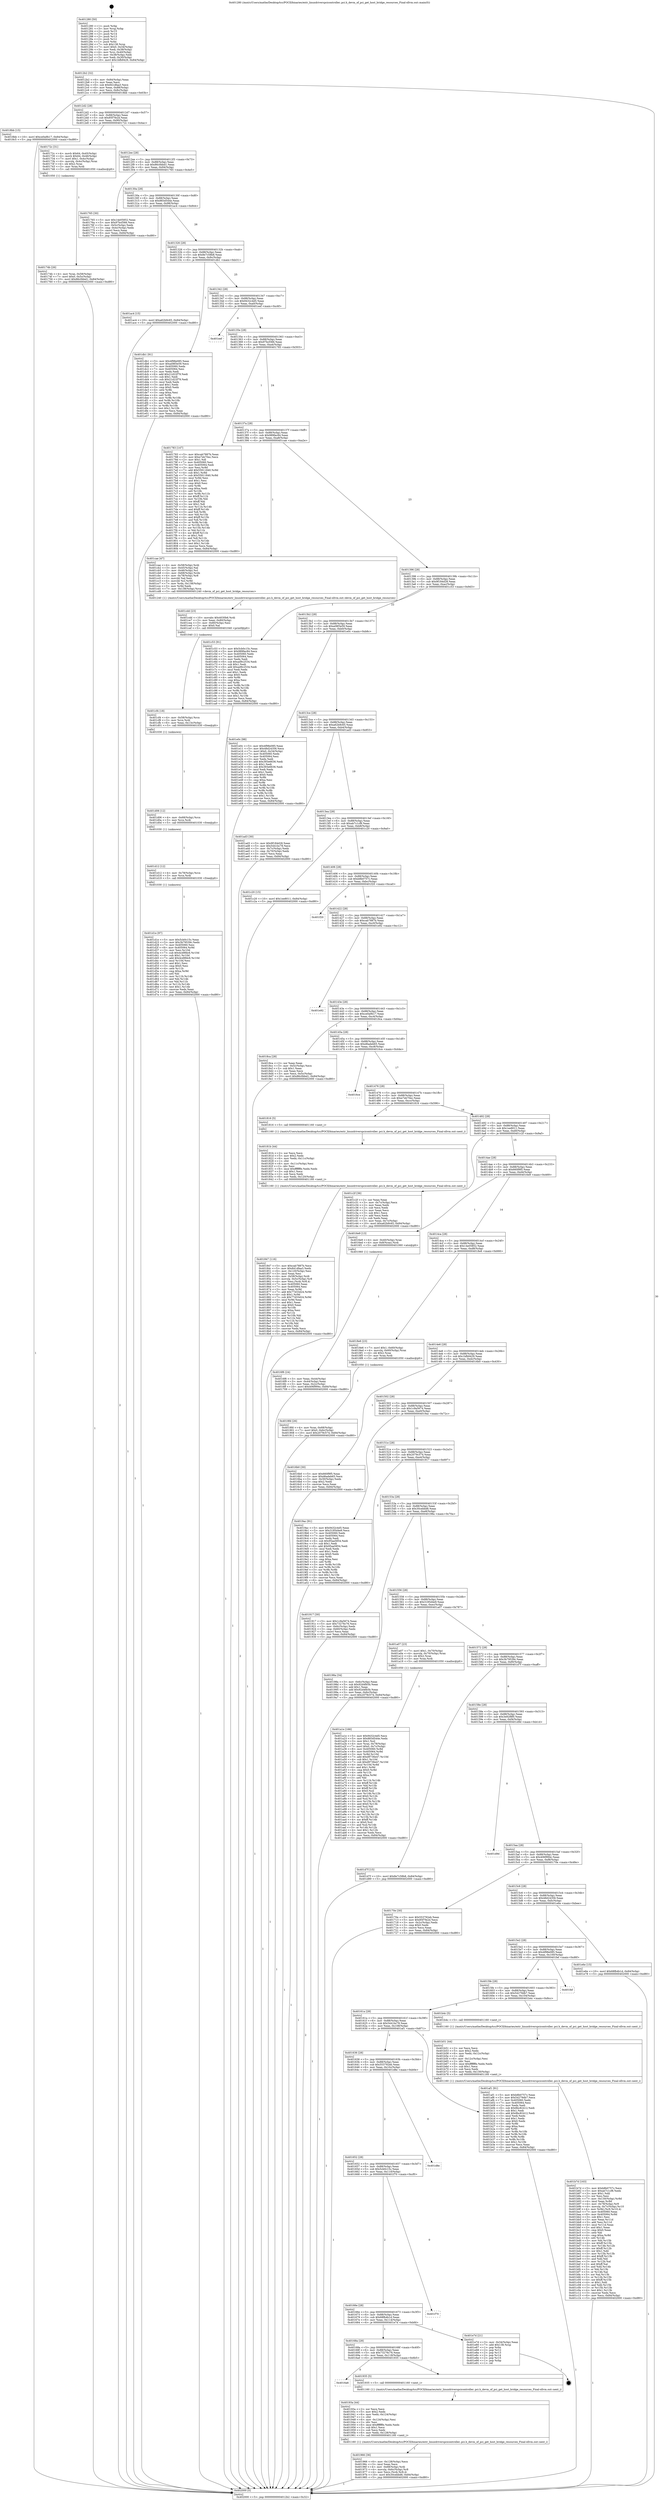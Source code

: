 digraph "0x401280" {
  label = "0x401280 (/mnt/c/Users/mathe/Desktop/tcc/POCII/binaries/extr_linuxdriverspcicontroller..pci.h_devm_of_pci_get_host_bridge_resources_Final-ollvm.out::main(0))"
  labelloc = "t"
  node[shape=record]

  Entry [label="",width=0.3,height=0.3,shape=circle,fillcolor=black,style=filled]
  "0x4012b2" [label="{
     0x4012b2 [32]\l
     | [instrs]\l
     &nbsp;&nbsp;0x4012b2 \<+6\>: mov -0x84(%rbp),%eax\l
     &nbsp;&nbsp;0x4012b8 \<+2\>: mov %eax,%ecx\l
     &nbsp;&nbsp;0x4012ba \<+6\>: sub $0x841dfaa3,%ecx\l
     &nbsp;&nbsp;0x4012c0 \<+6\>: mov %eax,-0x88(%rbp)\l
     &nbsp;&nbsp;0x4012c6 \<+6\>: mov %ecx,-0x8c(%rbp)\l
     &nbsp;&nbsp;0x4012cc \<+6\>: je 00000000004018bb \<main+0x63b\>\l
  }"]
  "0x4018bb" [label="{
     0x4018bb [15]\l
     | [instrs]\l
     &nbsp;&nbsp;0x4018bb \<+10\>: movl $0xce0a9b17,-0x84(%rbp)\l
     &nbsp;&nbsp;0x4018c5 \<+5\>: jmp 0000000000402000 \<main+0xd80\>\l
  }"]
  "0x4012d2" [label="{
     0x4012d2 [28]\l
     | [instrs]\l
     &nbsp;&nbsp;0x4012d2 \<+5\>: jmp 00000000004012d7 \<main+0x57\>\l
     &nbsp;&nbsp;0x4012d7 \<+6\>: mov -0x88(%rbp),%eax\l
     &nbsp;&nbsp;0x4012dd \<+5\>: sub $0x85f7fe2d,%eax\l
     &nbsp;&nbsp;0x4012e2 \<+6\>: mov %eax,-0x90(%rbp)\l
     &nbsp;&nbsp;0x4012e8 \<+6\>: je 000000000040172c \<main+0x4ac\>\l
  }"]
  Exit [label="",width=0.3,height=0.3,shape=circle,fillcolor=black,style=filled,peripheries=2]
  "0x40172c" [label="{
     0x40172c [31]\l
     | [instrs]\l
     &nbsp;&nbsp;0x40172c \<+4\>: movb $0x64,-0x45(%rbp)\l
     &nbsp;&nbsp;0x401730 \<+4\>: movb $0x64,-0x46(%rbp)\l
     &nbsp;&nbsp;0x401734 \<+7\>: movl $0x1,-0x4c(%rbp)\l
     &nbsp;&nbsp;0x40173b \<+4\>: movslq -0x4c(%rbp),%rax\l
     &nbsp;&nbsp;0x40173f \<+4\>: shl $0x2,%rax\l
     &nbsp;&nbsp;0x401743 \<+3\>: mov %rax,%rdi\l
     &nbsp;&nbsp;0x401746 \<+5\>: call 0000000000401050 \<malloc@plt\>\l
     | [calls]\l
     &nbsp;&nbsp;0x401050 \{1\} (unknown)\l
  }"]
  "0x4012ee" [label="{
     0x4012ee [28]\l
     | [instrs]\l
     &nbsp;&nbsp;0x4012ee \<+5\>: jmp 00000000004012f3 \<main+0x73\>\l
     &nbsp;&nbsp;0x4012f3 \<+6\>: mov -0x88(%rbp),%eax\l
     &nbsp;&nbsp;0x4012f9 \<+5\>: sub $0x86c0bbd1,%eax\l
     &nbsp;&nbsp;0x4012fe \<+6\>: mov %eax,-0x94(%rbp)\l
     &nbsp;&nbsp;0x401304 \<+6\>: je 0000000000401765 \<main+0x4e5\>\l
  }"]
  "0x401d1e" [label="{
     0x401d1e [97]\l
     | [instrs]\l
     &nbsp;&nbsp;0x401d1e \<+5\>: mov $0x5cb0c15c,%eax\l
     &nbsp;&nbsp;0x401d23 \<+5\>: mov $0x3b79539c,%edx\l
     &nbsp;&nbsp;0x401d28 \<+7\>: mov 0x405060,%esi\l
     &nbsp;&nbsp;0x401d2f \<+8\>: mov 0x405064,%r9d\l
     &nbsp;&nbsp;0x401d37 \<+3\>: mov %esi,%r10d\l
     &nbsp;&nbsp;0x401d3a \<+7\>: sub $0x4cd9fdc6,%r10d\l
     &nbsp;&nbsp;0x401d41 \<+4\>: sub $0x1,%r10d\l
     &nbsp;&nbsp;0x401d45 \<+7\>: add $0x4cd9fdc6,%r10d\l
     &nbsp;&nbsp;0x401d4c \<+4\>: imul %r10d,%esi\l
     &nbsp;&nbsp;0x401d50 \<+3\>: and $0x1,%esi\l
     &nbsp;&nbsp;0x401d53 \<+3\>: cmp $0x0,%esi\l
     &nbsp;&nbsp;0x401d56 \<+4\>: sete %r11b\l
     &nbsp;&nbsp;0x401d5a \<+4\>: cmp $0xa,%r9d\l
     &nbsp;&nbsp;0x401d5e \<+3\>: setl %bl\l
     &nbsp;&nbsp;0x401d61 \<+3\>: mov %r11b,%r14b\l
     &nbsp;&nbsp;0x401d64 \<+3\>: and %bl,%r14b\l
     &nbsp;&nbsp;0x401d67 \<+3\>: xor %bl,%r11b\l
     &nbsp;&nbsp;0x401d6a \<+3\>: or %r11b,%r14b\l
     &nbsp;&nbsp;0x401d6d \<+4\>: test $0x1,%r14b\l
     &nbsp;&nbsp;0x401d71 \<+3\>: cmovne %edx,%eax\l
     &nbsp;&nbsp;0x401d74 \<+6\>: mov %eax,-0x84(%rbp)\l
     &nbsp;&nbsp;0x401d7a \<+5\>: jmp 0000000000402000 \<main+0xd80\>\l
  }"]
  "0x401765" [label="{
     0x401765 [30]\l
     | [instrs]\l
     &nbsp;&nbsp;0x401765 \<+5\>: mov $0x14e05852,%eax\l
     &nbsp;&nbsp;0x40176a \<+5\>: mov $0x97bcf366,%ecx\l
     &nbsp;&nbsp;0x40176f \<+3\>: mov -0x5c(%rbp),%edx\l
     &nbsp;&nbsp;0x401772 \<+3\>: cmp -0x4c(%rbp),%edx\l
     &nbsp;&nbsp;0x401775 \<+3\>: cmovl %ecx,%eax\l
     &nbsp;&nbsp;0x401778 \<+6\>: mov %eax,-0x84(%rbp)\l
     &nbsp;&nbsp;0x40177e \<+5\>: jmp 0000000000402000 \<main+0xd80\>\l
  }"]
  "0x40130a" [label="{
     0x40130a [28]\l
     | [instrs]\l
     &nbsp;&nbsp;0x40130a \<+5\>: jmp 000000000040130f \<main+0x8f\>\l
     &nbsp;&nbsp;0x40130f \<+6\>: mov -0x88(%rbp),%eax\l
     &nbsp;&nbsp;0x401315 \<+5\>: sub $0x883d544e,%eax\l
     &nbsp;&nbsp;0x40131a \<+6\>: mov %eax,-0x98(%rbp)\l
     &nbsp;&nbsp;0x401320 \<+6\>: je 0000000000401ac4 \<main+0x844\>\l
  }"]
  "0x401d12" [label="{
     0x401d12 [12]\l
     | [instrs]\l
     &nbsp;&nbsp;0x401d12 \<+4\>: mov -0x78(%rbp),%rcx\l
     &nbsp;&nbsp;0x401d16 \<+3\>: mov %rcx,%rdi\l
     &nbsp;&nbsp;0x401d19 \<+5\>: call 0000000000401030 \<free@plt\>\l
     | [calls]\l
     &nbsp;&nbsp;0x401030 \{1\} (unknown)\l
  }"]
  "0x401ac4" [label="{
     0x401ac4 [15]\l
     | [instrs]\l
     &nbsp;&nbsp;0x401ac4 \<+10\>: movl $0xa62b9c65,-0x84(%rbp)\l
     &nbsp;&nbsp;0x401ace \<+5\>: jmp 0000000000402000 \<main+0xd80\>\l
  }"]
  "0x401326" [label="{
     0x401326 [28]\l
     | [instrs]\l
     &nbsp;&nbsp;0x401326 \<+5\>: jmp 000000000040132b \<main+0xab\>\l
     &nbsp;&nbsp;0x40132b \<+6\>: mov -0x88(%rbp),%eax\l
     &nbsp;&nbsp;0x401331 \<+5\>: sub $0x8e7c58b8,%eax\l
     &nbsp;&nbsp;0x401336 \<+6\>: mov %eax,-0x9c(%rbp)\l
     &nbsp;&nbsp;0x40133c \<+6\>: je 0000000000401db1 \<main+0xb31\>\l
  }"]
  "0x401d06" [label="{
     0x401d06 [12]\l
     | [instrs]\l
     &nbsp;&nbsp;0x401d06 \<+4\>: mov -0x68(%rbp),%rcx\l
     &nbsp;&nbsp;0x401d0a \<+3\>: mov %rcx,%rdi\l
     &nbsp;&nbsp;0x401d0d \<+5\>: call 0000000000401030 \<free@plt\>\l
     | [calls]\l
     &nbsp;&nbsp;0x401030 \{1\} (unknown)\l
  }"]
  "0x401db1" [label="{
     0x401db1 [91]\l
     | [instrs]\l
     &nbsp;&nbsp;0x401db1 \<+5\>: mov $0x4f98e085,%eax\l
     &nbsp;&nbsp;0x401db6 \<+5\>: mov $0xa08f3e59,%ecx\l
     &nbsp;&nbsp;0x401dbb \<+7\>: mov 0x405060,%edx\l
     &nbsp;&nbsp;0x401dc2 \<+7\>: mov 0x405064,%esi\l
     &nbsp;&nbsp;0x401dc9 \<+2\>: mov %edx,%edi\l
     &nbsp;&nbsp;0x401dcb \<+6\>: add $0x21d22f79,%edi\l
     &nbsp;&nbsp;0x401dd1 \<+3\>: sub $0x1,%edi\l
     &nbsp;&nbsp;0x401dd4 \<+6\>: sub $0x21d22f79,%edi\l
     &nbsp;&nbsp;0x401dda \<+3\>: imul %edi,%edx\l
     &nbsp;&nbsp;0x401ddd \<+3\>: and $0x1,%edx\l
     &nbsp;&nbsp;0x401de0 \<+3\>: cmp $0x0,%edx\l
     &nbsp;&nbsp;0x401de3 \<+4\>: sete %r8b\l
     &nbsp;&nbsp;0x401de7 \<+3\>: cmp $0xa,%esi\l
     &nbsp;&nbsp;0x401dea \<+4\>: setl %r9b\l
     &nbsp;&nbsp;0x401dee \<+3\>: mov %r8b,%r10b\l
     &nbsp;&nbsp;0x401df1 \<+3\>: and %r9b,%r10b\l
     &nbsp;&nbsp;0x401df4 \<+3\>: xor %r9b,%r8b\l
     &nbsp;&nbsp;0x401df7 \<+3\>: or %r8b,%r10b\l
     &nbsp;&nbsp;0x401dfa \<+4\>: test $0x1,%r10b\l
     &nbsp;&nbsp;0x401dfe \<+3\>: cmovne %ecx,%eax\l
     &nbsp;&nbsp;0x401e01 \<+6\>: mov %eax,-0x84(%rbp)\l
     &nbsp;&nbsp;0x401e07 \<+5\>: jmp 0000000000402000 \<main+0xd80\>\l
  }"]
  "0x401342" [label="{
     0x401342 [28]\l
     | [instrs]\l
     &nbsp;&nbsp;0x401342 \<+5\>: jmp 0000000000401347 \<main+0xc7\>\l
     &nbsp;&nbsp;0x401347 \<+6\>: mov -0x88(%rbp),%eax\l
     &nbsp;&nbsp;0x40134d \<+5\>: sub $0x9432c4d5,%eax\l
     &nbsp;&nbsp;0x401352 \<+6\>: mov %eax,-0xa0(%rbp)\l
     &nbsp;&nbsp;0x401358 \<+6\>: je 0000000000401eef \<main+0xc6f\>\l
  }"]
  "0x401cf4" [label="{
     0x401cf4 [18]\l
     | [instrs]\l
     &nbsp;&nbsp;0x401cf4 \<+4\>: mov -0x58(%rbp),%rcx\l
     &nbsp;&nbsp;0x401cf8 \<+3\>: mov %rcx,%rdi\l
     &nbsp;&nbsp;0x401cfb \<+6\>: mov %eax,-0x13c(%rbp)\l
     &nbsp;&nbsp;0x401d01 \<+5\>: call 0000000000401030 \<free@plt\>\l
     | [calls]\l
     &nbsp;&nbsp;0x401030 \{1\} (unknown)\l
  }"]
  "0x401eef" [label="{
     0x401eef\l
  }", style=dashed]
  "0x40135e" [label="{
     0x40135e [28]\l
     | [instrs]\l
     &nbsp;&nbsp;0x40135e \<+5\>: jmp 0000000000401363 \<main+0xe3\>\l
     &nbsp;&nbsp;0x401363 \<+6\>: mov -0x88(%rbp),%eax\l
     &nbsp;&nbsp;0x401369 \<+5\>: sub $0x97bcf366,%eax\l
     &nbsp;&nbsp;0x40136e \<+6\>: mov %eax,-0xa4(%rbp)\l
     &nbsp;&nbsp;0x401374 \<+6\>: je 0000000000401783 \<main+0x503\>\l
  }"]
  "0x401cdd" [label="{
     0x401cdd [23]\l
     | [instrs]\l
     &nbsp;&nbsp;0x401cdd \<+10\>: movabs $0x4030b6,%rdi\l
     &nbsp;&nbsp;0x401ce7 \<+3\>: mov %eax,-0x80(%rbp)\l
     &nbsp;&nbsp;0x401cea \<+3\>: mov -0x80(%rbp),%esi\l
     &nbsp;&nbsp;0x401ced \<+2\>: mov $0x0,%al\l
     &nbsp;&nbsp;0x401cef \<+5\>: call 0000000000401040 \<printf@plt\>\l
     | [calls]\l
     &nbsp;&nbsp;0x401040 \{1\} (unknown)\l
  }"]
  "0x401783" [label="{
     0x401783 [147]\l
     | [instrs]\l
     &nbsp;&nbsp;0x401783 \<+5\>: mov $0xcab7887b,%eax\l
     &nbsp;&nbsp;0x401788 \<+5\>: mov $0xe7eb70ec,%ecx\l
     &nbsp;&nbsp;0x40178d \<+2\>: mov $0x1,%dl\l
     &nbsp;&nbsp;0x40178f \<+7\>: mov 0x405060,%esi\l
     &nbsp;&nbsp;0x401796 \<+7\>: mov 0x405064,%edi\l
     &nbsp;&nbsp;0x40179d \<+3\>: mov %esi,%r8d\l
     &nbsp;&nbsp;0x4017a0 \<+7\>: add $0x55911840,%r8d\l
     &nbsp;&nbsp;0x4017a7 \<+4\>: sub $0x1,%r8d\l
     &nbsp;&nbsp;0x4017ab \<+7\>: sub $0x55911840,%r8d\l
     &nbsp;&nbsp;0x4017b2 \<+4\>: imul %r8d,%esi\l
     &nbsp;&nbsp;0x4017b6 \<+3\>: and $0x1,%esi\l
     &nbsp;&nbsp;0x4017b9 \<+3\>: cmp $0x0,%esi\l
     &nbsp;&nbsp;0x4017bc \<+4\>: sete %r9b\l
     &nbsp;&nbsp;0x4017c0 \<+3\>: cmp $0xa,%edi\l
     &nbsp;&nbsp;0x4017c3 \<+4\>: setl %r10b\l
     &nbsp;&nbsp;0x4017c7 \<+3\>: mov %r9b,%r11b\l
     &nbsp;&nbsp;0x4017ca \<+4\>: xor $0xff,%r11b\l
     &nbsp;&nbsp;0x4017ce \<+3\>: mov %r10b,%bl\l
     &nbsp;&nbsp;0x4017d1 \<+3\>: xor $0xff,%bl\l
     &nbsp;&nbsp;0x4017d4 \<+3\>: xor $0x1,%dl\l
     &nbsp;&nbsp;0x4017d7 \<+3\>: mov %r11b,%r14b\l
     &nbsp;&nbsp;0x4017da \<+4\>: and $0xff,%r14b\l
     &nbsp;&nbsp;0x4017de \<+3\>: and %dl,%r9b\l
     &nbsp;&nbsp;0x4017e1 \<+3\>: mov %bl,%r15b\l
     &nbsp;&nbsp;0x4017e4 \<+4\>: and $0xff,%r15b\l
     &nbsp;&nbsp;0x4017e8 \<+3\>: and %dl,%r10b\l
     &nbsp;&nbsp;0x4017eb \<+3\>: or %r9b,%r14b\l
     &nbsp;&nbsp;0x4017ee \<+3\>: or %r10b,%r15b\l
     &nbsp;&nbsp;0x4017f1 \<+3\>: xor %r15b,%r14b\l
     &nbsp;&nbsp;0x4017f4 \<+3\>: or %bl,%r11b\l
     &nbsp;&nbsp;0x4017f7 \<+4\>: xor $0xff,%r11b\l
     &nbsp;&nbsp;0x4017fb \<+3\>: or $0x1,%dl\l
     &nbsp;&nbsp;0x4017fe \<+3\>: and %dl,%r11b\l
     &nbsp;&nbsp;0x401801 \<+3\>: or %r11b,%r14b\l
     &nbsp;&nbsp;0x401804 \<+4\>: test $0x1,%r14b\l
     &nbsp;&nbsp;0x401808 \<+3\>: cmovne %ecx,%eax\l
     &nbsp;&nbsp;0x40180b \<+6\>: mov %eax,-0x84(%rbp)\l
     &nbsp;&nbsp;0x401811 \<+5\>: jmp 0000000000402000 \<main+0xd80\>\l
  }"]
  "0x40137a" [label="{
     0x40137a [28]\l
     | [instrs]\l
     &nbsp;&nbsp;0x40137a \<+5\>: jmp 000000000040137f \<main+0xff\>\l
     &nbsp;&nbsp;0x40137f \<+6\>: mov -0x88(%rbp),%eax\l
     &nbsp;&nbsp;0x401385 \<+5\>: sub $0x989fac84,%eax\l
     &nbsp;&nbsp;0x40138a \<+6\>: mov %eax,-0xa8(%rbp)\l
     &nbsp;&nbsp;0x401390 \<+6\>: je 0000000000401cae \<main+0xa2e\>\l
  }"]
  "0x401b7d" [label="{
     0x401b7d [163]\l
     | [instrs]\l
     &nbsp;&nbsp;0x401b7d \<+5\>: mov $0xb8b0757c,%ecx\l
     &nbsp;&nbsp;0x401b82 \<+5\>: mov $0xab7c1cf8,%edx\l
     &nbsp;&nbsp;0x401b87 \<+3\>: mov $0x1,%dil\l
     &nbsp;&nbsp;0x401b8a \<+2\>: xor %esi,%esi\l
     &nbsp;&nbsp;0x401b8c \<+7\>: mov -0x130(%rbp),%r8d\l
     &nbsp;&nbsp;0x401b93 \<+4\>: imul %eax,%r8d\l
     &nbsp;&nbsp;0x401b97 \<+4\>: mov -0x78(%rbp),%r9\l
     &nbsp;&nbsp;0x401b9b \<+4\>: movslq -0x7c(%rbp),%r10\l
     &nbsp;&nbsp;0x401b9f \<+4\>: mov %r8d,(%r9,%r10,4)\l
     &nbsp;&nbsp;0x401ba3 \<+7\>: mov 0x405060,%eax\l
     &nbsp;&nbsp;0x401baa \<+8\>: mov 0x405064,%r8d\l
     &nbsp;&nbsp;0x401bb2 \<+3\>: sub $0x1,%esi\l
     &nbsp;&nbsp;0x401bb5 \<+3\>: mov %eax,%r11d\l
     &nbsp;&nbsp;0x401bb8 \<+3\>: add %esi,%r11d\l
     &nbsp;&nbsp;0x401bbb \<+4\>: imul %r11d,%eax\l
     &nbsp;&nbsp;0x401bbf \<+3\>: and $0x1,%eax\l
     &nbsp;&nbsp;0x401bc2 \<+3\>: cmp $0x0,%eax\l
     &nbsp;&nbsp;0x401bc5 \<+3\>: sete %bl\l
     &nbsp;&nbsp;0x401bc8 \<+4\>: cmp $0xa,%r8d\l
     &nbsp;&nbsp;0x401bcc \<+4\>: setl %r14b\l
     &nbsp;&nbsp;0x401bd0 \<+3\>: mov %bl,%r15b\l
     &nbsp;&nbsp;0x401bd3 \<+4\>: xor $0xff,%r15b\l
     &nbsp;&nbsp;0x401bd7 \<+3\>: mov %r14b,%r12b\l
     &nbsp;&nbsp;0x401bda \<+4\>: xor $0xff,%r12b\l
     &nbsp;&nbsp;0x401bde \<+4\>: xor $0x1,%dil\l
     &nbsp;&nbsp;0x401be2 \<+3\>: mov %r15b,%r13b\l
     &nbsp;&nbsp;0x401be5 \<+4\>: and $0xff,%r13b\l
     &nbsp;&nbsp;0x401be9 \<+3\>: and %dil,%bl\l
     &nbsp;&nbsp;0x401bec \<+3\>: mov %r12b,%al\l
     &nbsp;&nbsp;0x401bef \<+2\>: and $0xff,%al\l
     &nbsp;&nbsp;0x401bf1 \<+3\>: and %dil,%r14b\l
     &nbsp;&nbsp;0x401bf4 \<+3\>: or %bl,%r13b\l
     &nbsp;&nbsp;0x401bf7 \<+3\>: or %r14b,%al\l
     &nbsp;&nbsp;0x401bfa \<+3\>: xor %al,%r13b\l
     &nbsp;&nbsp;0x401bfd \<+3\>: or %r12b,%r15b\l
     &nbsp;&nbsp;0x401c00 \<+4\>: xor $0xff,%r15b\l
     &nbsp;&nbsp;0x401c04 \<+4\>: or $0x1,%dil\l
     &nbsp;&nbsp;0x401c08 \<+3\>: and %dil,%r15b\l
     &nbsp;&nbsp;0x401c0b \<+3\>: or %r15b,%r13b\l
     &nbsp;&nbsp;0x401c0e \<+4\>: test $0x1,%r13b\l
     &nbsp;&nbsp;0x401c12 \<+3\>: cmovne %edx,%ecx\l
     &nbsp;&nbsp;0x401c15 \<+6\>: mov %ecx,-0x84(%rbp)\l
     &nbsp;&nbsp;0x401c1b \<+5\>: jmp 0000000000402000 \<main+0xd80\>\l
  }"]
  "0x401cae" [label="{
     0x401cae [47]\l
     | [instrs]\l
     &nbsp;&nbsp;0x401cae \<+4\>: mov -0x58(%rbp),%rdi\l
     &nbsp;&nbsp;0x401cb2 \<+3\>: mov -0x45(%rbp),%al\l
     &nbsp;&nbsp;0x401cb5 \<+3\>: mov -0x46(%rbp),%cl\l
     &nbsp;&nbsp;0x401cb8 \<+4\>: mov -0x68(%rbp),%rdx\l
     &nbsp;&nbsp;0x401cbc \<+4\>: mov -0x78(%rbp),%r8\l
     &nbsp;&nbsp;0x401cc0 \<+3\>: movzbl %al,%esi\l
     &nbsp;&nbsp;0x401cc3 \<+4\>: movzbl %cl,%r9d\l
     &nbsp;&nbsp;0x401cc7 \<+7\>: mov %rdx,-0x138(%rbp)\l
     &nbsp;&nbsp;0x401cce \<+3\>: mov %r9d,%edx\l
     &nbsp;&nbsp;0x401cd1 \<+7\>: mov -0x138(%rbp),%rcx\l
     &nbsp;&nbsp;0x401cd8 \<+5\>: call 0000000000401240 \<devm_of_pci_get_host_bridge_resources\>\l
     | [calls]\l
     &nbsp;&nbsp;0x401240 \{1\} (/mnt/c/Users/mathe/Desktop/tcc/POCII/binaries/extr_linuxdriverspcicontroller..pci.h_devm_of_pci_get_host_bridge_resources_Final-ollvm.out::devm_of_pci_get_host_bridge_resources)\l
  }"]
  "0x401396" [label="{
     0x401396 [28]\l
     | [instrs]\l
     &nbsp;&nbsp;0x401396 \<+5\>: jmp 000000000040139b \<main+0x11b\>\l
     &nbsp;&nbsp;0x40139b \<+6\>: mov -0x88(%rbp),%eax\l
     &nbsp;&nbsp;0x4013a1 \<+5\>: sub $0x9f184d28,%eax\l
     &nbsp;&nbsp;0x4013a6 \<+6\>: mov %eax,-0xac(%rbp)\l
     &nbsp;&nbsp;0x4013ac \<+6\>: je 0000000000401c53 \<main+0x9d3\>\l
  }"]
  "0x401b51" [label="{
     0x401b51 [44]\l
     | [instrs]\l
     &nbsp;&nbsp;0x401b51 \<+2\>: xor %ecx,%ecx\l
     &nbsp;&nbsp;0x401b53 \<+5\>: mov $0x2,%edx\l
     &nbsp;&nbsp;0x401b58 \<+6\>: mov %edx,-0x12c(%rbp)\l
     &nbsp;&nbsp;0x401b5e \<+1\>: cltd\l
     &nbsp;&nbsp;0x401b5f \<+6\>: mov -0x12c(%rbp),%esi\l
     &nbsp;&nbsp;0x401b65 \<+2\>: idiv %esi\l
     &nbsp;&nbsp;0x401b67 \<+6\>: imul $0xfffffffe,%edx,%edx\l
     &nbsp;&nbsp;0x401b6d \<+3\>: sub $0x1,%ecx\l
     &nbsp;&nbsp;0x401b70 \<+2\>: sub %ecx,%edx\l
     &nbsp;&nbsp;0x401b72 \<+6\>: mov %edx,-0x130(%rbp)\l
     &nbsp;&nbsp;0x401b78 \<+5\>: call 0000000000401160 \<next_i\>\l
     | [calls]\l
     &nbsp;&nbsp;0x401160 \{1\} (/mnt/c/Users/mathe/Desktop/tcc/POCII/binaries/extr_linuxdriverspcicontroller..pci.h_devm_of_pci_get_host_bridge_resources_Final-ollvm.out::next_i)\l
  }"]
  "0x401c53" [label="{
     0x401c53 [91]\l
     | [instrs]\l
     &nbsp;&nbsp;0x401c53 \<+5\>: mov $0x5cb0c15c,%eax\l
     &nbsp;&nbsp;0x401c58 \<+5\>: mov $0x989fac84,%ecx\l
     &nbsp;&nbsp;0x401c5d \<+7\>: mov 0x405060,%edx\l
     &nbsp;&nbsp;0x401c64 \<+7\>: mov 0x405064,%esi\l
     &nbsp;&nbsp;0x401c6b \<+2\>: mov %edx,%edi\l
     &nbsp;&nbsp;0x401c6d \<+6\>: sub $0xad9c2534,%edi\l
     &nbsp;&nbsp;0x401c73 \<+3\>: sub $0x1,%edi\l
     &nbsp;&nbsp;0x401c76 \<+6\>: add $0xad9c2534,%edi\l
     &nbsp;&nbsp;0x401c7c \<+3\>: imul %edi,%edx\l
     &nbsp;&nbsp;0x401c7f \<+3\>: and $0x1,%edx\l
     &nbsp;&nbsp;0x401c82 \<+3\>: cmp $0x0,%edx\l
     &nbsp;&nbsp;0x401c85 \<+4\>: sete %r8b\l
     &nbsp;&nbsp;0x401c89 \<+3\>: cmp $0xa,%esi\l
     &nbsp;&nbsp;0x401c8c \<+4\>: setl %r9b\l
     &nbsp;&nbsp;0x401c90 \<+3\>: mov %r8b,%r10b\l
     &nbsp;&nbsp;0x401c93 \<+3\>: and %r9b,%r10b\l
     &nbsp;&nbsp;0x401c96 \<+3\>: xor %r9b,%r8b\l
     &nbsp;&nbsp;0x401c99 \<+3\>: or %r8b,%r10b\l
     &nbsp;&nbsp;0x401c9c \<+4\>: test $0x1,%r10b\l
     &nbsp;&nbsp;0x401ca0 \<+3\>: cmovne %ecx,%eax\l
     &nbsp;&nbsp;0x401ca3 \<+6\>: mov %eax,-0x84(%rbp)\l
     &nbsp;&nbsp;0x401ca9 \<+5\>: jmp 0000000000402000 \<main+0xd80\>\l
  }"]
  "0x4013b2" [label="{
     0x4013b2 [28]\l
     | [instrs]\l
     &nbsp;&nbsp;0x4013b2 \<+5\>: jmp 00000000004013b7 \<main+0x137\>\l
     &nbsp;&nbsp;0x4013b7 \<+6\>: mov -0x88(%rbp),%eax\l
     &nbsp;&nbsp;0x4013bd \<+5\>: sub $0xa08f3e59,%eax\l
     &nbsp;&nbsp;0x4013c2 \<+6\>: mov %eax,-0xb0(%rbp)\l
     &nbsp;&nbsp;0x4013c8 \<+6\>: je 0000000000401e0c \<main+0xb8c\>\l
  }"]
  "0x401a1e" [label="{
     0x401a1e [166]\l
     | [instrs]\l
     &nbsp;&nbsp;0x401a1e \<+5\>: mov $0x9432c4d5,%ecx\l
     &nbsp;&nbsp;0x401a23 \<+5\>: mov $0x883d544e,%edx\l
     &nbsp;&nbsp;0x401a28 \<+3\>: mov $0x1,%sil\l
     &nbsp;&nbsp;0x401a2b \<+4\>: mov %rax,-0x78(%rbp)\l
     &nbsp;&nbsp;0x401a2f \<+7\>: movl $0x0,-0x7c(%rbp)\l
     &nbsp;&nbsp;0x401a36 \<+8\>: mov 0x405060,%r8d\l
     &nbsp;&nbsp;0x401a3e \<+8\>: mov 0x405064,%r9d\l
     &nbsp;&nbsp;0x401a46 \<+3\>: mov %r8d,%r10d\l
     &nbsp;&nbsp;0x401a49 \<+7\>: add $0xd9736e47,%r10d\l
     &nbsp;&nbsp;0x401a50 \<+4\>: sub $0x1,%r10d\l
     &nbsp;&nbsp;0x401a54 \<+7\>: sub $0xd9736e47,%r10d\l
     &nbsp;&nbsp;0x401a5b \<+4\>: imul %r10d,%r8d\l
     &nbsp;&nbsp;0x401a5f \<+4\>: and $0x1,%r8d\l
     &nbsp;&nbsp;0x401a63 \<+4\>: cmp $0x0,%r8d\l
     &nbsp;&nbsp;0x401a67 \<+4\>: sete %r11b\l
     &nbsp;&nbsp;0x401a6b \<+4\>: cmp $0xa,%r9d\l
     &nbsp;&nbsp;0x401a6f \<+3\>: setl %bl\l
     &nbsp;&nbsp;0x401a72 \<+3\>: mov %r11b,%r14b\l
     &nbsp;&nbsp;0x401a75 \<+4\>: xor $0xff,%r14b\l
     &nbsp;&nbsp;0x401a79 \<+3\>: mov %bl,%r15b\l
     &nbsp;&nbsp;0x401a7c \<+4\>: xor $0xff,%r15b\l
     &nbsp;&nbsp;0x401a80 \<+4\>: xor $0x0,%sil\l
     &nbsp;&nbsp;0x401a84 \<+3\>: mov %r14b,%r12b\l
     &nbsp;&nbsp;0x401a87 \<+4\>: and $0x0,%r12b\l
     &nbsp;&nbsp;0x401a8b \<+3\>: and %sil,%r11b\l
     &nbsp;&nbsp;0x401a8e \<+3\>: mov %r15b,%r13b\l
     &nbsp;&nbsp;0x401a91 \<+4\>: and $0x0,%r13b\l
     &nbsp;&nbsp;0x401a95 \<+3\>: and %sil,%bl\l
     &nbsp;&nbsp;0x401a98 \<+3\>: or %r11b,%r12b\l
     &nbsp;&nbsp;0x401a9b \<+3\>: or %bl,%r13b\l
     &nbsp;&nbsp;0x401a9e \<+3\>: xor %r13b,%r12b\l
     &nbsp;&nbsp;0x401aa1 \<+3\>: or %r15b,%r14b\l
     &nbsp;&nbsp;0x401aa4 \<+4\>: xor $0xff,%r14b\l
     &nbsp;&nbsp;0x401aa8 \<+4\>: or $0x0,%sil\l
     &nbsp;&nbsp;0x401aac \<+3\>: and %sil,%r14b\l
     &nbsp;&nbsp;0x401aaf \<+3\>: or %r14b,%r12b\l
     &nbsp;&nbsp;0x401ab2 \<+4\>: test $0x1,%r12b\l
     &nbsp;&nbsp;0x401ab6 \<+3\>: cmovne %edx,%ecx\l
     &nbsp;&nbsp;0x401ab9 \<+6\>: mov %ecx,-0x84(%rbp)\l
     &nbsp;&nbsp;0x401abf \<+5\>: jmp 0000000000402000 \<main+0xd80\>\l
  }"]
  "0x401e0c" [label="{
     0x401e0c [98]\l
     | [instrs]\l
     &nbsp;&nbsp;0x401e0c \<+5\>: mov $0x4f98e085,%eax\l
     &nbsp;&nbsp;0x401e11 \<+5\>: mov $0x48d24356,%ecx\l
     &nbsp;&nbsp;0x401e16 \<+7\>: movl $0x0,-0x34(%rbp)\l
     &nbsp;&nbsp;0x401e1d \<+7\>: mov 0x405060,%edx\l
     &nbsp;&nbsp;0x401e24 \<+7\>: mov 0x405064,%esi\l
     &nbsp;&nbsp;0x401e2b \<+2\>: mov %edx,%edi\l
     &nbsp;&nbsp;0x401e2d \<+6\>: add $0x393e6636,%edi\l
     &nbsp;&nbsp;0x401e33 \<+3\>: sub $0x1,%edi\l
     &nbsp;&nbsp;0x401e36 \<+6\>: sub $0x393e6636,%edi\l
     &nbsp;&nbsp;0x401e3c \<+3\>: imul %edi,%edx\l
     &nbsp;&nbsp;0x401e3f \<+3\>: and $0x1,%edx\l
     &nbsp;&nbsp;0x401e42 \<+3\>: cmp $0x0,%edx\l
     &nbsp;&nbsp;0x401e45 \<+4\>: sete %r8b\l
     &nbsp;&nbsp;0x401e49 \<+3\>: cmp $0xa,%esi\l
     &nbsp;&nbsp;0x401e4c \<+4\>: setl %r9b\l
     &nbsp;&nbsp;0x401e50 \<+3\>: mov %r8b,%r10b\l
     &nbsp;&nbsp;0x401e53 \<+3\>: and %r9b,%r10b\l
     &nbsp;&nbsp;0x401e56 \<+3\>: xor %r9b,%r8b\l
     &nbsp;&nbsp;0x401e59 \<+3\>: or %r8b,%r10b\l
     &nbsp;&nbsp;0x401e5c \<+4\>: test $0x1,%r10b\l
     &nbsp;&nbsp;0x401e60 \<+3\>: cmovne %ecx,%eax\l
     &nbsp;&nbsp;0x401e63 \<+6\>: mov %eax,-0x84(%rbp)\l
     &nbsp;&nbsp;0x401e69 \<+5\>: jmp 0000000000402000 \<main+0xd80\>\l
  }"]
  "0x4013ce" [label="{
     0x4013ce [28]\l
     | [instrs]\l
     &nbsp;&nbsp;0x4013ce \<+5\>: jmp 00000000004013d3 \<main+0x153\>\l
     &nbsp;&nbsp;0x4013d3 \<+6\>: mov -0x88(%rbp),%eax\l
     &nbsp;&nbsp;0x4013d9 \<+5\>: sub $0xa62b9c65,%eax\l
     &nbsp;&nbsp;0x4013de \<+6\>: mov %eax,-0xb4(%rbp)\l
     &nbsp;&nbsp;0x4013e4 \<+6\>: je 0000000000401ad3 \<main+0x853\>\l
  }"]
  "0x401966" [label="{
     0x401966 [36]\l
     | [instrs]\l
     &nbsp;&nbsp;0x401966 \<+6\>: mov -0x128(%rbp),%ecx\l
     &nbsp;&nbsp;0x40196c \<+3\>: imul %eax,%ecx\l
     &nbsp;&nbsp;0x40196f \<+4\>: mov -0x68(%rbp),%rdi\l
     &nbsp;&nbsp;0x401973 \<+4\>: movslq -0x6c(%rbp),%r8\l
     &nbsp;&nbsp;0x401977 \<+4\>: mov %ecx,(%rdi,%r8,4)\l
     &nbsp;&nbsp;0x40197b \<+10\>: movl $0x30cebbd6,-0x84(%rbp)\l
     &nbsp;&nbsp;0x401985 \<+5\>: jmp 0000000000402000 \<main+0xd80\>\l
  }"]
  "0x401ad3" [label="{
     0x401ad3 [30]\l
     | [instrs]\l
     &nbsp;&nbsp;0x401ad3 \<+5\>: mov $0x9f184d28,%eax\l
     &nbsp;&nbsp;0x401ad8 \<+5\>: mov $0x5441bc78,%ecx\l
     &nbsp;&nbsp;0x401add \<+3\>: mov -0x7c(%rbp),%edx\l
     &nbsp;&nbsp;0x401ae0 \<+3\>: cmp -0x70(%rbp),%edx\l
     &nbsp;&nbsp;0x401ae3 \<+3\>: cmovl %ecx,%eax\l
     &nbsp;&nbsp;0x401ae6 \<+6\>: mov %eax,-0x84(%rbp)\l
     &nbsp;&nbsp;0x401aec \<+5\>: jmp 0000000000402000 \<main+0xd80\>\l
  }"]
  "0x4013ea" [label="{
     0x4013ea [28]\l
     | [instrs]\l
     &nbsp;&nbsp;0x4013ea \<+5\>: jmp 00000000004013ef \<main+0x16f\>\l
     &nbsp;&nbsp;0x4013ef \<+6\>: mov -0x88(%rbp),%eax\l
     &nbsp;&nbsp;0x4013f5 \<+5\>: sub $0xab7c1cf8,%eax\l
     &nbsp;&nbsp;0x4013fa \<+6\>: mov %eax,-0xb8(%rbp)\l
     &nbsp;&nbsp;0x401400 \<+6\>: je 0000000000401c20 \<main+0x9a0\>\l
  }"]
  "0x40193a" [label="{
     0x40193a [44]\l
     | [instrs]\l
     &nbsp;&nbsp;0x40193a \<+2\>: xor %ecx,%ecx\l
     &nbsp;&nbsp;0x40193c \<+5\>: mov $0x2,%edx\l
     &nbsp;&nbsp;0x401941 \<+6\>: mov %edx,-0x124(%rbp)\l
     &nbsp;&nbsp;0x401947 \<+1\>: cltd\l
     &nbsp;&nbsp;0x401948 \<+6\>: mov -0x124(%rbp),%esi\l
     &nbsp;&nbsp;0x40194e \<+2\>: idiv %esi\l
     &nbsp;&nbsp;0x401950 \<+6\>: imul $0xfffffffe,%edx,%edx\l
     &nbsp;&nbsp;0x401956 \<+3\>: sub $0x1,%ecx\l
     &nbsp;&nbsp;0x401959 \<+2\>: sub %ecx,%edx\l
     &nbsp;&nbsp;0x40195b \<+6\>: mov %edx,-0x128(%rbp)\l
     &nbsp;&nbsp;0x401961 \<+5\>: call 0000000000401160 \<next_i\>\l
     | [calls]\l
     &nbsp;&nbsp;0x401160 \{1\} (/mnt/c/Users/mathe/Desktop/tcc/POCII/binaries/extr_linuxdriverspcicontroller..pci.h_devm_of_pci_get_host_bridge_resources_Final-ollvm.out::next_i)\l
  }"]
  "0x401c20" [label="{
     0x401c20 [15]\l
     | [instrs]\l
     &nbsp;&nbsp;0x401c20 \<+10\>: movl $0x1ee8011,-0x84(%rbp)\l
     &nbsp;&nbsp;0x401c2a \<+5\>: jmp 0000000000402000 \<main+0xd80\>\l
  }"]
  "0x401406" [label="{
     0x401406 [28]\l
     | [instrs]\l
     &nbsp;&nbsp;0x401406 \<+5\>: jmp 000000000040140b \<main+0x18b\>\l
     &nbsp;&nbsp;0x40140b \<+6\>: mov -0x88(%rbp),%eax\l
     &nbsp;&nbsp;0x401411 \<+5\>: sub $0xb8b0757c,%eax\l
     &nbsp;&nbsp;0x401416 \<+6\>: mov %eax,-0xbc(%rbp)\l
     &nbsp;&nbsp;0x40141c \<+6\>: je 0000000000401f20 \<main+0xca0\>\l
  }"]
  "0x4016a6" [label="{
     0x4016a6\l
  }", style=dashed]
  "0x401f20" [label="{
     0x401f20\l
  }", style=dashed]
  "0x401422" [label="{
     0x401422 [28]\l
     | [instrs]\l
     &nbsp;&nbsp;0x401422 \<+5\>: jmp 0000000000401427 \<main+0x1a7\>\l
     &nbsp;&nbsp;0x401427 \<+6\>: mov -0x88(%rbp),%eax\l
     &nbsp;&nbsp;0x40142d \<+5\>: sub $0xcab7887b,%eax\l
     &nbsp;&nbsp;0x401432 \<+6\>: mov %eax,-0xc0(%rbp)\l
     &nbsp;&nbsp;0x401438 \<+6\>: je 0000000000401e92 \<main+0xc12\>\l
  }"]
  "0x401935" [label="{
     0x401935 [5]\l
     | [instrs]\l
     &nbsp;&nbsp;0x401935 \<+5\>: call 0000000000401160 \<next_i\>\l
     | [calls]\l
     &nbsp;&nbsp;0x401160 \{1\} (/mnt/c/Users/mathe/Desktop/tcc/POCII/binaries/extr_linuxdriverspcicontroller..pci.h_devm_of_pci_get_host_bridge_resources_Final-ollvm.out::next_i)\l
  }"]
  "0x401e92" [label="{
     0x401e92\l
  }", style=dashed]
  "0x40143e" [label="{
     0x40143e [28]\l
     | [instrs]\l
     &nbsp;&nbsp;0x40143e \<+5\>: jmp 0000000000401443 \<main+0x1c3\>\l
     &nbsp;&nbsp;0x401443 \<+6\>: mov -0x88(%rbp),%eax\l
     &nbsp;&nbsp;0x401449 \<+5\>: sub $0xce0a9b17,%eax\l
     &nbsp;&nbsp;0x40144e \<+6\>: mov %eax,-0xc4(%rbp)\l
     &nbsp;&nbsp;0x401454 \<+6\>: je 00000000004018ca \<main+0x64a\>\l
  }"]
  "0x40168a" [label="{
     0x40168a [28]\l
     | [instrs]\l
     &nbsp;&nbsp;0x40168a \<+5\>: jmp 000000000040168f \<main+0x40f\>\l
     &nbsp;&nbsp;0x40168f \<+6\>: mov -0x88(%rbp),%eax\l
     &nbsp;&nbsp;0x401695 \<+5\>: sub $0x73276c76,%eax\l
     &nbsp;&nbsp;0x40169a \<+6\>: mov %eax,-0x118(%rbp)\l
     &nbsp;&nbsp;0x4016a0 \<+6\>: je 0000000000401935 \<main+0x6b5\>\l
  }"]
  "0x4018ca" [label="{
     0x4018ca [28]\l
     | [instrs]\l
     &nbsp;&nbsp;0x4018ca \<+2\>: xor %eax,%eax\l
     &nbsp;&nbsp;0x4018cc \<+3\>: mov -0x5c(%rbp),%ecx\l
     &nbsp;&nbsp;0x4018cf \<+3\>: sub $0x1,%eax\l
     &nbsp;&nbsp;0x4018d2 \<+2\>: sub %eax,%ecx\l
     &nbsp;&nbsp;0x4018d4 \<+3\>: mov %ecx,-0x5c(%rbp)\l
     &nbsp;&nbsp;0x4018d7 \<+10\>: movl $0x86c0bbd1,-0x84(%rbp)\l
     &nbsp;&nbsp;0x4018e1 \<+5\>: jmp 0000000000402000 \<main+0xd80\>\l
  }"]
  "0x40145a" [label="{
     0x40145a [28]\l
     | [instrs]\l
     &nbsp;&nbsp;0x40145a \<+5\>: jmp 000000000040145f \<main+0x1df\>\l
     &nbsp;&nbsp;0x40145f \<+6\>: mov -0x88(%rbp),%eax\l
     &nbsp;&nbsp;0x401465 \<+5\>: sub $0xd6adeb65,%eax\l
     &nbsp;&nbsp;0x40146a \<+6\>: mov %eax,-0xc8(%rbp)\l
     &nbsp;&nbsp;0x401470 \<+6\>: je 00000000004016ce \<main+0x44e\>\l
  }"]
  "0x401e7d" [label="{
     0x401e7d [21]\l
     | [instrs]\l
     &nbsp;&nbsp;0x401e7d \<+3\>: mov -0x34(%rbp),%eax\l
     &nbsp;&nbsp;0x401e80 \<+7\>: add $0x138,%rsp\l
     &nbsp;&nbsp;0x401e87 \<+1\>: pop %rbx\l
     &nbsp;&nbsp;0x401e88 \<+2\>: pop %r12\l
     &nbsp;&nbsp;0x401e8a \<+2\>: pop %r13\l
     &nbsp;&nbsp;0x401e8c \<+2\>: pop %r14\l
     &nbsp;&nbsp;0x401e8e \<+2\>: pop %r15\l
     &nbsp;&nbsp;0x401e90 \<+1\>: pop %rbp\l
     &nbsp;&nbsp;0x401e91 \<+1\>: ret\l
  }"]
  "0x4016ce" [label="{
     0x4016ce\l
  }", style=dashed]
  "0x401476" [label="{
     0x401476 [28]\l
     | [instrs]\l
     &nbsp;&nbsp;0x401476 \<+5\>: jmp 000000000040147b \<main+0x1fb\>\l
     &nbsp;&nbsp;0x40147b \<+6\>: mov -0x88(%rbp),%eax\l
     &nbsp;&nbsp;0x401481 \<+5\>: sub $0xe7eb70ec,%eax\l
     &nbsp;&nbsp;0x401486 \<+6\>: mov %eax,-0xcc(%rbp)\l
     &nbsp;&nbsp;0x40148c \<+6\>: je 0000000000401816 \<main+0x596\>\l
  }"]
  "0x40166e" [label="{
     0x40166e [28]\l
     | [instrs]\l
     &nbsp;&nbsp;0x40166e \<+5\>: jmp 0000000000401673 \<main+0x3f3\>\l
     &nbsp;&nbsp;0x401673 \<+6\>: mov -0x88(%rbp),%eax\l
     &nbsp;&nbsp;0x401679 \<+5\>: sub $0x68fb4b1d,%eax\l
     &nbsp;&nbsp;0x40167e \<+6\>: mov %eax,-0x114(%rbp)\l
     &nbsp;&nbsp;0x401684 \<+6\>: je 0000000000401e7d \<main+0xbfd\>\l
  }"]
  "0x401816" [label="{
     0x401816 [5]\l
     | [instrs]\l
     &nbsp;&nbsp;0x401816 \<+5\>: call 0000000000401160 \<next_i\>\l
     | [calls]\l
     &nbsp;&nbsp;0x401160 \{1\} (/mnt/c/Users/mathe/Desktop/tcc/POCII/binaries/extr_linuxdriverspcicontroller..pci.h_devm_of_pci_get_host_bridge_resources_Final-ollvm.out::next_i)\l
  }"]
  "0x401492" [label="{
     0x401492 [28]\l
     | [instrs]\l
     &nbsp;&nbsp;0x401492 \<+5\>: jmp 0000000000401497 \<main+0x217\>\l
     &nbsp;&nbsp;0x401497 \<+6\>: mov -0x88(%rbp),%eax\l
     &nbsp;&nbsp;0x40149d \<+5\>: sub $0x1ee8011,%eax\l
     &nbsp;&nbsp;0x4014a2 \<+6\>: mov %eax,-0xd0(%rbp)\l
     &nbsp;&nbsp;0x4014a8 \<+6\>: je 0000000000401c2f \<main+0x9af\>\l
  }"]
  "0x401f70" [label="{
     0x401f70\l
  }", style=dashed]
  "0x401c2f" [label="{
     0x401c2f [36]\l
     | [instrs]\l
     &nbsp;&nbsp;0x401c2f \<+2\>: xor %eax,%eax\l
     &nbsp;&nbsp;0x401c31 \<+3\>: mov -0x7c(%rbp),%ecx\l
     &nbsp;&nbsp;0x401c34 \<+2\>: mov %eax,%edx\l
     &nbsp;&nbsp;0x401c36 \<+2\>: sub %ecx,%edx\l
     &nbsp;&nbsp;0x401c38 \<+2\>: mov %eax,%ecx\l
     &nbsp;&nbsp;0x401c3a \<+3\>: sub $0x1,%ecx\l
     &nbsp;&nbsp;0x401c3d \<+2\>: add %ecx,%edx\l
     &nbsp;&nbsp;0x401c3f \<+2\>: sub %edx,%eax\l
     &nbsp;&nbsp;0x401c41 \<+3\>: mov %eax,-0x7c(%rbp)\l
     &nbsp;&nbsp;0x401c44 \<+10\>: movl $0xa62b9c65,-0x84(%rbp)\l
     &nbsp;&nbsp;0x401c4e \<+5\>: jmp 0000000000402000 \<main+0xd80\>\l
  }"]
  "0x4014ae" [label="{
     0x4014ae [28]\l
     | [instrs]\l
     &nbsp;&nbsp;0x4014ae \<+5\>: jmp 00000000004014b3 \<main+0x233\>\l
     &nbsp;&nbsp;0x4014b3 \<+6\>: mov -0x88(%rbp),%eax\l
     &nbsp;&nbsp;0x4014b9 \<+5\>: sub $0x660f9f5,%eax\l
     &nbsp;&nbsp;0x4014be \<+6\>: mov %eax,-0xd4(%rbp)\l
     &nbsp;&nbsp;0x4014c4 \<+6\>: je 00000000004016e9 \<main+0x469\>\l
  }"]
  "0x401652" [label="{
     0x401652 [28]\l
     | [instrs]\l
     &nbsp;&nbsp;0x401652 \<+5\>: jmp 0000000000401657 \<main+0x3d7\>\l
     &nbsp;&nbsp;0x401657 \<+6\>: mov -0x88(%rbp),%eax\l
     &nbsp;&nbsp;0x40165d \<+5\>: sub $0x5cb0c15c,%eax\l
     &nbsp;&nbsp;0x401662 \<+6\>: mov %eax,-0x110(%rbp)\l
     &nbsp;&nbsp;0x401668 \<+6\>: je 0000000000401f70 \<main+0xcf0\>\l
  }"]
  "0x4016e9" [label="{
     0x4016e9 [13]\l
     | [instrs]\l
     &nbsp;&nbsp;0x4016e9 \<+4\>: mov -0x40(%rbp),%rax\l
     &nbsp;&nbsp;0x4016ed \<+4\>: mov 0x8(%rax),%rdi\l
     &nbsp;&nbsp;0x4016f1 \<+5\>: call 0000000000401060 \<atoi@plt\>\l
     | [calls]\l
     &nbsp;&nbsp;0x401060 \{1\} (unknown)\l
  }"]
  "0x4014ca" [label="{
     0x4014ca [28]\l
     | [instrs]\l
     &nbsp;&nbsp;0x4014ca \<+5\>: jmp 00000000004014cf \<main+0x24f\>\l
     &nbsp;&nbsp;0x4014cf \<+6\>: mov -0x88(%rbp),%eax\l
     &nbsp;&nbsp;0x4014d5 \<+5\>: sub $0x14e05852,%eax\l
     &nbsp;&nbsp;0x4014da \<+6\>: mov %eax,-0xd8(%rbp)\l
     &nbsp;&nbsp;0x4014e0 \<+6\>: je 00000000004018e6 \<main+0x666\>\l
  }"]
  "0x401d8e" [label="{
     0x401d8e\l
  }", style=dashed]
  "0x4018e6" [label="{
     0x4018e6 [23]\l
     | [instrs]\l
     &nbsp;&nbsp;0x4018e6 \<+7\>: movl $0x1,-0x60(%rbp)\l
     &nbsp;&nbsp;0x4018ed \<+4\>: movslq -0x60(%rbp),%rax\l
     &nbsp;&nbsp;0x4018f1 \<+4\>: shl $0x2,%rax\l
     &nbsp;&nbsp;0x4018f5 \<+3\>: mov %rax,%rdi\l
     &nbsp;&nbsp;0x4018f8 \<+5\>: call 0000000000401050 \<malloc@plt\>\l
     | [calls]\l
     &nbsp;&nbsp;0x401050 \{1\} (unknown)\l
  }"]
  "0x4014e6" [label="{
     0x4014e6 [28]\l
     | [instrs]\l
     &nbsp;&nbsp;0x4014e6 \<+5\>: jmp 00000000004014eb \<main+0x26b\>\l
     &nbsp;&nbsp;0x4014eb \<+6\>: mov -0x88(%rbp),%eax\l
     &nbsp;&nbsp;0x4014f1 \<+5\>: sub $0x1bfb9429,%eax\l
     &nbsp;&nbsp;0x4014f6 \<+6\>: mov %eax,-0xdc(%rbp)\l
     &nbsp;&nbsp;0x4014fc \<+6\>: je 00000000004016b0 \<main+0x430\>\l
  }"]
  "0x401636" [label="{
     0x401636 [28]\l
     | [instrs]\l
     &nbsp;&nbsp;0x401636 \<+5\>: jmp 000000000040163b \<main+0x3bb\>\l
     &nbsp;&nbsp;0x40163b \<+6\>: mov -0x88(%rbp),%eax\l
     &nbsp;&nbsp;0x401641 \<+5\>: sub $0x553792eb,%eax\l
     &nbsp;&nbsp;0x401646 \<+6\>: mov %eax,-0x10c(%rbp)\l
     &nbsp;&nbsp;0x40164c \<+6\>: je 0000000000401d8e \<main+0xb0e\>\l
  }"]
  "0x4016b0" [label="{
     0x4016b0 [30]\l
     | [instrs]\l
     &nbsp;&nbsp;0x4016b0 \<+5\>: mov $0x660f9f5,%eax\l
     &nbsp;&nbsp;0x4016b5 \<+5\>: mov $0xd6adeb65,%ecx\l
     &nbsp;&nbsp;0x4016ba \<+3\>: mov -0x30(%rbp),%edx\l
     &nbsp;&nbsp;0x4016bd \<+3\>: cmp $0x2,%edx\l
     &nbsp;&nbsp;0x4016c0 \<+3\>: cmovne %ecx,%eax\l
     &nbsp;&nbsp;0x4016c3 \<+6\>: mov %eax,-0x84(%rbp)\l
     &nbsp;&nbsp;0x4016c9 \<+5\>: jmp 0000000000402000 \<main+0xd80\>\l
  }"]
  "0x401502" [label="{
     0x401502 [28]\l
     | [instrs]\l
     &nbsp;&nbsp;0x401502 \<+5\>: jmp 0000000000401507 \<main+0x287\>\l
     &nbsp;&nbsp;0x401507 \<+6\>: mov -0x88(%rbp),%eax\l
     &nbsp;&nbsp;0x40150d \<+5\>: sub $0x1c9a5674,%eax\l
     &nbsp;&nbsp;0x401512 \<+6\>: mov %eax,-0xe0(%rbp)\l
     &nbsp;&nbsp;0x401518 \<+6\>: je 00000000004019ac \<main+0x72c\>\l
  }"]
  "0x402000" [label="{
     0x402000 [5]\l
     | [instrs]\l
     &nbsp;&nbsp;0x402000 \<+5\>: jmp 00000000004012b2 \<main+0x32\>\l
  }"]
  "0x401280" [label="{
     0x401280 [50]\l
     | [instrs]\l
     &nbsp;&nbsp;0x401280 \<+1\>: push %rbp\l
     &nbsp;&nbsp;0x401281 \<+3\>: mov %rsp,%rbp\l
     &nbsp;&nbsp;0x401284 \<+2\>: push %r15\l
     &nbsp;&nbsp;0x401286 \<+2\>: push %r14\l
     &nbsp;&nbsp;0x401288 \<+2\>: push %r13\l
     &nbsp;&nbsp;0x40128a \<+2\>: push %r12\l
     &nbsp;&nbsp;0x40128c \<+1\>: push %rbx\l
     &nbsp;&nbsp;0x40128d \<+7\>: sub $0x138,%rsp\l
     &nbsp;&nbsp;0x401294 \<+7\>: movl $0x0,-0x34(%rbp)\l
     &nbsp;&nbsp;0x40129b \<+3\>: mov %edi,-0x38(%rbp)\l
     &nbsp;&nbsp;0x40129e \<+4\>: mov %rsi,-0x40(%rbp)\l
     &nbsp;&nbsp;0x4012a2 \<+3\>: mov -0x38(%rbp),%edi\l
     &nbsp;&nbsp;0x4012a5 \<+3\>: mov %edi,-0x30(%rbp)\l
     &nbsp;&nbsp;0x4012a8 \<+10\>: movl $0x1bfb9429,-0x84(%rbp)\l
  }"]
  "0x4016f6" [label="{
     0x4016f6 [24]\l
     | [instrs]\l
     &nbsp;&nbsp;0x4016f6 \<+3\>: mov %eax,-0x44(%rbp)\l
     &nbsp;&nbsp;0x4016f9 \<+3\>: mov -0x44(%rbp),%eax\l
     &nbsp;&nbsp;0x4016fc \<+3\>: mov %eax,-0x2c(%rbp)\l
     &nbsp;&nbsp;0x4016ff \<+10\>: movl $0x406f994c,-0x84(%rbp)\l
     &nbsp;&nbsp;0x401709 \<+5\>: jmp 0000000000402000 \<main+0xd80\>\l
  }"]
  "0x401af1" [label="{
     0x401af1 [91]\l
     | [instrs]\l
     &nbsp;&nbsp;0x401af1 \<+5\>: mov $0xb8b0757c,%eax\l
     &nbsp;&nbsp;0x401af6 \<+5\>: mov $0x54279db7,%ecx\l
     &nbsp;&nbsp;0x401afb \<+7\>: mov 0x405060,%edx\l
     &nbsp;&nbsp;0x401b02 \<+7\>: mov 0x405064,%esi\l
     &nbsp;&nbsp;0x401b09 \<+2\>: mov %edx,%edi\l
     &nbsp;&nbsp;0x401b0b \<+6\>: sub $0x8bc82412,%edi\l
     &nbsp;&nbsp;0x401b11 \<+3\>: sub $0x1,%edi\l
     &nbsp;&nbsp;0x401b14 \<+6\>: add $0x8bc82412,%edi\l
     &nbsp;&nbsp;0x401b1a \<+3\>: imul %edi,%edx\l
     &nbsp;&nbsp;0x401b1d \<+3\>: and $0x1,%edx\l
     &nbsp;&nbsp;0x401b20 \<+3\>: cmp $0x0,%edx\l
     &nbsp;&nbsp;0x401b23 \<+4\>: sete %r8b\l
     &nbsp;&nbsp;0x401b27 \<+3\>: cmp $0xa,%esi\l
     &nbsp;&nbsp;0x401b2a \<+4\>: setl %r9b\l
     &nbsp;&nbsp;0x401b2e \<+3\>: mov %r8b,%r10b\l
     &nbsp;&nbsp;0x401b31 \<+3\>: and %r9b,%r10b\l
     &nbsp;&nbsp;0x401b34 \<+3\>: xor %r9b,%r8b\l
     &nbsp;&nbsp;0x401b37 \<+3\>: or %r8b,%r10b\l
     &nbsp;&nbsp;0x401b3a \<+4\>: test $0x1,%r10b\l
     &nbsp;&nbsp;0x401b3e \<+3\>: cmovne %ecx,%eax\l
     &nbsp;&nbsp;0x401b41 \<+6\>: mov %eax,-0x84(%rbp)\l
     &nbsp;&nbsp;0x401b47 \<+5\>: jmp 0000000000402000 \<main+0xd80\>\l
  }"]
  "0x4019ac" [label="{
     0x4019ac [91]\l
     | [instrs]\l
     &nbsp;&nbsp;0x4019ac \<+5\>: mov $0x9432c4d5,%eax\l
     &nbsp;&nbsp;0x4019b1 \<+5\>: mov $0x3185d4e9,%ecx\l
     &nbsp;&nbsp;0x4019b6 \<+7\>: mov 0x405060,%edx\l
     &nbsp;&nbsp;0x4019bd \<+7\>: mov 0x405064,%esi\l
     &nbsp;&nbsp;0x4019c4 \<+2\>: mov %edx,%edi\l
     &nbsp;&nbsp;0x4019c6 \<+6\>: sub $0x95aa5854,%edi\l
     &nbsp;&nbsp;0x4019cc \<+3\>: sub $0x1,%edi\l
     &nbsp;&nbsp;0x4019cf \<+6\>: add $0x95aa5854,%edi\l
     &nbsp;&nbsp;0x4019d5 \<+3\>: imul %edi,%edx\l
     &nbsp;&nbsp;0x4019d8 \<+3\>: and $0x1,%edx\l
     &nbsp;&nbsp;0x4019db \<+3\>: cmp $0x0,%edx\l
     &nbsp;&nbsp;0x4019de \<+4\>: sete %r8b\l
     &nbsp;&nbsp;0x4019e2 \<+3\>: cmp $0xa,%esi\l
     &nbsp;&nbsp;0x4019e5 \<+4\>: setl %r9b\l
     &nbsp;&nbsp;0x4019e9 \<+3\>: mov %r8b,%r10b\l
     &nbsp;&nbsp;0x4019ec \<+3\>: and %r9b,%r10b\l
     &nbsp;&nbsp;0x4019ef \<+3\>: xor %r9b,%r8b\l
     &nbsp;&nbsp;0x4019f2 \<+3\>: or %r8b,%r10b\l
     &nbsp;&nbsp;0x4019f5 \<+4\>: test $0x1,%r10b\l
     &nbsp;&nbsp;0x4019f9 \<+3\>: cmovne %ecx,%eax\l
     &nbsp;&nbsp;0x4019fc \<+6\>: mov %eax,-0x84(%rbp)\l
     &nbsp;&nbsp;0x401a02 \<+5\>: jmp 0000000000402000 \<main+0xd80\>\l
  }"]
  "0x40151e" [label="{
     0x40151e [28]\l
     | [instrs]\l
     &nbsp;&nbsp;0x40151e \<+5\>: jmp 0000000000401523 \<main+0x2a3\>\l
     &nbsp;&nbsp;0x401523 \<+6\>: mov -0x88(%rbp),%eax\l
     &nbsp;&nbsp;0x401529 \<+5\>: sub $0x2079c574,%eax\l
     &nbsp;&nbsp;0x40152e \<+6\>: mov %eax,-0xe4(%rbp)\l
     &nbsp;&nbsp;0x401534 \<+6\>: je 0000000000401917 \<main+0x697\>\l
  }"]
  "0x40161a" [label="{
     0x40161a [28]\l
     | [instrs]\l
     &nbsp;&nbsp;0x40161a \<+5\>: jmp 000000000040161f \<main+0x39f\>\l
     &nbsp;&nbsp;0x40161f \<+6\>: mov -0x88(%rbp),%eax\l
     &nbsp;&nbsp;0x401625 \<+5\>: sub $0x5441bc78,%eax\l
     &nbsp;&nbsp;0x40162a \<+6\>: mov %eax,-0x108(%rbp)\l
     &nbsp;&nbsp;0x401630 \<+6\>: je 0000000000401af1 \<main+0x871\>\l
  }"]
  "0x401917" [label="{
     0x401917 [30]\l
     | [instrs]\l
     &nbsp;&nbsp;0x401917 \<+5\>: mov $0x1c9a5674,%eax\l
     &nbsp;&nbsp;0x40191c \<+5\>: mov $0x73276c76,%ecx\l
     &nbsp;&nbsp;0x401921 \<+3\>: mov -0x6c(%rbp),%edx\l
     &nbsp;&nbsp;0x401924 \<+3\>: cmp -0x60(%rbp),%edx\l
     &nbsp;&nbsp;0x401927 \<+3\>: cmovl %ecx,%eax\l
     &nbsp;&nbsp;0x40192a \<+6\>: mov %eax,-0x84(%rbp)\l
     &nbsp;&nbsp;0x401930 \<+5\>: jmp 0000000000402000 \<main+0xd80\>\l
  }"]
  "0x40153a" [label="{
     0x40153a [28]\l
     | [instrs]\l
     &nbsp;&nbsp;0x40153a \<+5\>: jmp 000000000040153f \<main+0x2bf\>\l
     &nbsp;&nbsp;0x40153f \<+6\>: mov -0x88(%rbp),%eax\l
     &nbsp;&nbsp;0x401545 \<+5\>: sub $0x30cebbd6,%eax\l
     &nbsp;&nbsp;0x40154a \<+6\>: mov %eax,-0xe8(%rbp)\l
     &nbsp;&nbsp;0x401550 \<+6\>: je 000000000040198a \<main+0x70a\>\l
  }"]
  "0x401b4c" [label="{
     0x401b4c [5]\l
     | [instrs]\l
     &nbsp;&nbsp;0x401b4c \<+5\>: call 0000000000401160 \<next_i\>\l
     | [calls]\l
     &nbsp;&nbsp;0x401160 \{1\} (/mnt/c/Users/mathe/Desktop/tcc/POCII/binaries/extr_linuxdriverspcicontroller..pci.h_devm_of_pci_get_host_bridge_resources_Final-ollvm.out::next_i)\l
  }"]
  "0x40198a" [label="{
     0x40198a [34]\l
     | [instrs]\l
     &nbsp;&nbsp;0x40198a \<+3\>: mov -0x6c(%rbp),%eax\l
     &nbsp;&nbsp;0x40198d \<+5\>: sub $0x92d4fb5b,%eax\l
     &nbsp;&nbsp;0x401992 \<+3\>: add $0x1,%eax\l
     &nbsp;&nbsp;0x401995 \<+5\>: add $0x92d4fb5b,%eax\l
     &nbsp;&nbsp;0x40199a \<+3\>: mov %eax,-0x6c(%rbp)\l
     &nbsp;&nbsp;0x40199d \<+10\>: movl $0x2079c574,-0x84(%rbp)\l
     &nbsp;&nbsp;0x4019a7 \<+5\>: jmp 0000000000402000 \<main+0xd80\>\l
  }"]
  "0x401556" [label="{
     0x401556 [28]\l
     | [instrs]\l
     &nbsp;&nbsp;0x401556 \<+5\>: jmp 000000000040155b \<main+0x2db\>\l
     &nbsp;&nbsp;0x40155b \<+6\>: mov -0x88(%rbp),%eax\l
     &nbsp;&nbsp;0x401561 \<+5\>: sub $0x3185d4e9,%eax\l
     &nbsp;&nbsp;0x401566 \<+6\>: mov %eax,-0xec(%rbp)\l
     &nbsp;&nbsp;0x40156c \<+6\>: je 0000000000401a07 \<main+0x787\>\l
  }"]
  "0x4015fe" [label="{
     0x4015fe [28]\l
     | [instrs]\l
     &nbsp;&nbsp;0x4015fe \<+5\>: jmp 0000000000401603 \<main+0x383\>\l
     &nbsp;&nbsp;0x401603 \<+6\>: mov -0x88(%rbp),%eax\l
     &nbsp;&nbsp;0x401609 \<+5\>: sub $0x54279db7,%eax\l
     &nbsp;&nbsp;0x40160e \<+6\>: mov %eax,-0x104(%rbp)\l
     &nbsp;&nbsp;0x401614 \<+6\>: je 0000000000401b4c \<main+0x8cc\>\l
  }"]
  "0x401a07" [label="{
     0x401a07 [23]\l
     | [instrs]\l
     &nbsp;&nbsp;0x401a07 \<+7\>: movl $0x1,-0x70(%rbp)\l
     &nbsp;&nbsp;0x401a0e \<+4\>: movslq -0x70(%rbp),%rax\l
     &nbsp;&nbsp;0x401a12 \<+4\>: shl $0x2,%rax\l
     &nbsp;&nbsp;0x401a16 \<+3\>: mov %rax,%rdi\l
     &nbsp;&nbsp;0x401a19 \<+5\>: call 0000000000401050 \<malloc@plt\>\l
     | [calls]\l
     &nbsp;&nbsp;0x401050 \{1\} (unknown)\l
  }"]
  "0x401572" [label="{
     0x401572 [28]\l
     | [instrs]\l
     &nbsp;&nbsp;0x401572 \<+5\>: jmp 0000000000401577 \<main+0x2f7\>\l
     &nbsp;&nbsp;0x401577 \<+6\>: mov -0x88(%rbp),%eax\l
     &nbsp;&nbsp;0x40157d \<+5\>: sub $0x3b79539c,%eax\l
     &nbsp;&nbsp;0x401582 \<+6\>: mov %eax,-0xf0(%rbp)\l
     &nbsp;&nbsp;0x401588 \<+6\>: je 0000000000401d7f \<main+0xaff\>\l
  }"]
  "0x401fef" [label="{
     0x401fef\l
  }", style=dashed]
  "0x401d7f" [label="{
     0x401d7f [15]\l
     | [instrs]\l
     &nbsp;&nbsp;0x401d7f \<+10\>: movl $0x8e7c58b8,-0x84(%rbp)\l
     &nbsp;&nbsp;0x401d89 \<+5\>: jmp 0000000000402000 \<main+0xd80\>\l
  }"]
  "0x40158e" [label="{
     0x40158e [28]\l
     | [instrs]\l
     &nbsp;&nbsp;0x40158e \<+5\>: jmp 0000000000401593 \<main+0x313\>\l
     &nbsp;&nbsp;0x401593 \<+6\>: mov -0x88(%rbp),%eax\l
     &nbsp;&nbsp;0x401599 \<+5\>: sub $0x3e92f8f0,%eax\l
     &nbsp;&nbsp;0x40159e \<+6\>: mov %eax,-0xf4(%rbp)\l
     &nbsp;&nbsp;0x4015a4 \<+6\>: je 0000000000401d9d \<main+0xb1d\>\l
  }"]
  "0x4015e2" [label="{
     0x4015e2 [28]\l
     | [instrs]\l
     &nbsp;&nbsp;0x4015e2 \<+5\>: jmp 00000000004015e7 \<main+0x367\>\l
     &nbsp;&nbsp;0x4015e7 \<+6\>: mov -0x88(%rbp),%eax\l
     &nbsp;&nbsp;0x4015ed \<+5\>: sub $0x4f98e085,%eax\l
     &nbsp;&nbsp;0x4015f2 \<+6\>: mov %eax,-0x100(%rbp)\l
     &nbsp;&nbsp;0x4015f8 \<+6\>: je 0000000000401fef \<main+0xd6f\>\l
  }"]
  "0x401d9d" [label="{
     0x401d9d\l
  }", style=dashed]
  "0x4015aa" [label="{
     0x4015aa [28]\l
     | [instrs]\l
     &nbsp;&nbsp;0x4015aa \<+5\>: jmp 00000000004015af \<main+0x32f\>\l
     &nbsp;&nbsp;0x4015af \<+6\>: mov -0x88(%rbp),%eax\l
     &nbsp;&nbsp;0x4015b5 \<+5\>: sub $0x406f994c,%eax\l
     &nbsp;&nbsp;0x4015ba \<+6\>: mov %eax,-0xf8(%rbp)\l
     &nbsp;&nbsp;0x4015c0 \<+6\>: je 000000000040170e \<main+0x48e\>\l
  }"]
  "0x401e6e" [label="{
     0x401e6e [15]\l
     | [instrs]\l
     &nbsp;&nbsp;0x401e6e \<+10\>: movl $0x68fb4b1d,-0x84(%rbp)\l
     &nbsp;&nbsp;0x401e78 \<+5\>: jmp 0000000000402000 \<main+0xd80\>\l
  }"]
  "0x40170e" [label="{
     0x40170e [30]\l
     | [instrs]\l
     &nbsp;&nbsp;0x40170e \<+5\>: mov $0x553792eb,%eax\l
     &nbsp;&nbsp;0x401713 \<+5\>: mov $0x85f7fe2d,%ecx\l
     &nbsp;&nbsp;0x401718 \<+3\>: mov -0x2c(%rbp),%edx\l
     &nbsp;&nbsp;0x40171b \<+3\>: cmp $0x0,%edx\l
     &nbsp;&nbsp;0x40171e \<+3\>: cmove %ecx,%eax\l
     &nbsp;&nbsp;0x401721 \<+6\>: mov %eax,-0x84(%rbp)\l
     &nbsp;&nbsp;0x401727 \<+5\>: jmp 0000000000402000 \<main+0xd80\>\l
  }"]
  "0x4015c6" [label="{
     0x4015c6 [28]\l
     | [instrs]\l
     &nbsp;&nbsp;0x4015c6 \<+5\>: jmp 00000000004015cb \<main+0x34b\>\l
     &nbsp;&nbsp;0x4015cb \<+6\>: mov -0x88(%rbp),%eax\l
     &nbsp;&nbsp;0x4015d1 \<+5\>: sub $0x48d24356,%eax\l
     &nbsp;&nbsp;0x4015d6 \<+6\>: mov %eax,-0xfc(%rbp)\l
     &nbsp;&nbsp;0x4015dc \<+6\>: je 0000000000401e6e \<main+0xbee\>\l
  }"]
  "0x40174b" [label="{
     0x40174b [26]\l
     | [instrs]\l
     &nbsp;&nbsp;0x40174b \<+4\>: mov %rax,-0x58(%rbp)\l
     &nbsp;&nbsp;0x40174f \<+7\>: movl $0x0,-0x5c(%rbp)\l
     &nbsp;&nbsp;0x401756 \<+10\>: movl $0x86c0bbd1,-0x84(%rbp)\l
     &nbsp;&nbsp;0x401760 \<+5\>: jmp 0000000000402000 \<main+0xd80\>\l
  }"]
  "0x40181b" [label="{
     0x40181b [44]\l
     | [instrs]\l
     &nbsp;&nbsp;0x40181b \<+2\>: xor %ecx,%ecx\l
     &nbsp;&nbsp;0x40181d \<+5\>: mov $0x2,%edx\l
     &nbsp;&nbsp;0x401822 \<+6\>: mov %edx,-0x11c(%rbp)\l
     &nbsp;&nbsp;0x401828 \<+1\>: cltd\l
     &nbsp;&nbsp;0x401829 \<+6\>: mov -0x11c(%rbp),%esi\l
     &nbsp;&nbsp;0x40182f \<+2\>: idiv %esi\l
     &nbsp;&nbsp;0x401831 \<+6\>: imul $0xfffffffe,%edx,%edx\l
     &nbsp;&nbsp;0x401837 \<+3\>: sub $0x1,%ecx\l
     &nbsp;&nbsp;0x40183a \<+2\>: sub %ecx,%edx\l
     &nbsp;&nbsp;0x40183c \<+6\>: mov %edx,-0x120(%rbp)\l
     &nbsp;&nbsp;0x401842 \<+5\>: call 0000000000401160 \<next_i\>\l
     | [calls]\l
     &nbsp;&nbsp;0x401160 \{1\} (/mnt/c/Users/mathe/Desktop/tcc/POCII/binaries/extr_linuxdriverspcicontroller..pci.h_devm_of_pci_get_host_bridge_resources_Final-ollvm.out::next_i)\l
  }"]
  "0x401847" [label="{
     0x401847 [116]\l
     | [instrs]\l
     &nbsp;&nbsp;0x401847 \<+5\>: mov $0xcab7887b,%ecx\l
     &nbsp;&nbsp;0x40184c \<+5\>: mov $0x841dfaa3,%edx\l
     &nbsp;&nbsp;0x401851 \<+6\>: mov -0x120(%rbp),%esi\l
     &nbsp;&nbsp;0x401857 \<+3\>: imul %eax,%esi\l
     &nbsp;&nbsp;0x40185a \<+4\>: mov -0x58(%rbp),%rdi\l
     &nbsp;&nbsp;0x40185e \<+4\>: movslq -0x5c(%rbp),%r8\l
     &nbsp;&nbsp;0x401862 \<+4\>: mov %esi,(%rdi,%r8,4)\l
     &nbsp;&nbsp;0x401866 \<+7\>: mov 0x405060,%eax\l
     &nbsp;&nbsp;0x40186d \<+7\>: mov 0x405064,%esi\l
     &nbsp;&nbsp;0x401874 \<+3\>: mov %eax,%r9d\l
     &nbsp;&nbsp;0x401877 \<+7\>: add $0x77d33d24,%r9d\l
     &nbsp;&nbsp;0x40187e \<+4\>: sub $0x1,%r9d\l
     &nbsp;&nbsp;0x401882 \<+7\>: sub $0x77d33d24,%r9d\l
     &nbsp;&nbsp;0x401889 \<+4\>: imul %r9d,%eax\l
     &nbsp;&nbsp;0x40188d \<+3\>: and $0x1,%eax\l
     &nbsp;&nbsp;0x401890 \<+3\>: cmp $0x0,%eax\l
     &nbsp;&nbsp;0x401893 \<+4\>: sete %r10b\l
     &nbsp;&nbsp;0x401897 \<+3\>: cmp $0xa,%esi\l
     &nbsp;&nbsp;0x40189a \<+4\>: setl %r11b\l
     &nbsp;&nbsp;0x40189e \<+3\>: mov %r10b,%bl\l
     &nbsp;&nbsp;0x4018a1 \<+3\>: and %r11b,%bl\l
     &nbsp;&nbsp;0x4018a4 \<+3\>: xor %r11b,%r10b\l
     &nbsp;&nbsp;0x4018a7 \<+3\>: or %r10b,%bl\l
     &nbsp;&nbsp;0x4018aa \<+3\>: test $0x1,%bl\l
     &nbsp;&nbsp;0x4018ad \<+3\>: cmovne %edx,%ecx\l
     &nbsp;&nbsp;0x4018b0 \<+6\>: mov %ecx,-0x84(%rbp)\l
     &nbsp;&nbsp;0x4018b6 \<+5\>: jmp 0000000000402000 \<main+0xd80\>\l
  }"]
  "0x4018fd" [label="{
     0x4018fd [26]\l
     | [instrs]\l
     &nbsp;&nbsp;0x4018fd \<+4\>: mov %rax,-0x68(%rbp)\l
     &nbsp;&nbsp;0x401901 \<+7\>: movl $0x0,-0x6c(%rbp)\l
     &nbsp;&nbsp;0x401908 \<+10\>: movl $0x2079c574,-0x84(%rbp)\l
     &nbsp;&nbsp;0x401912 \<+5\>: jmp 0000000000402000 \<main+0xd80\>\l
  }"]
  Entry -> "0x401280" [label=" 1"]
  "0x4012b2" -> "0x4018bb" [label=" 1"]
  "0x4012b2" -> "0x4012d2" [label=" 30"]
  "0x401e7d" -> Exit [label=" 1"]
  "0x4012d2" -> "0x40172c" [label=" 1"]
  "0x4012d2" -> "0x4012ee" [label=" 29"]
  "0x401e6e" -> "0x402000" [label=" 1"]
  "0x4012ee" -> "0x401765" [label=" 2"]
  "0x4012ee" -> "0x40130a" [label=" 27"]
  "0x401e0c" -> "0x402000" [label=" 1"]
  "0x40130a" -> "0x401ac4" [label=" 1"]
  "0x40130a" -> "0x401326" [label=" 26"]
  "0x401db1" -> "0x402000" [label=" 1"]
  "0x401326" -> "0x401db1" [label=" 1"]
  "0x401326" -> "0x401342" [label=" 25"]
  "0x401d7f" -> "0x402000" [label=" 1"]
  "0x401342" -> "0x401eef" [label=" 0"]
  "0x401342" -> "0x40135e" [label=" 25"]
  "0x401d1e" -> "0x402000" [label=" 1"]
  "0x40135e" -> "0x401783" [label=" 1"]
  "0x40135e" -> "0x40137a" [label=" 24"]
  "0x401d12" -> "0x401d1e" [label=" 1"]
  "0x40137a" -> "0x401cae" [label=" 1"]
  "0x40137a" -> "0x401396" [label=" 23"]
  "0x401d06" -> "0x401d12" [label=" 1"]
  "0x401396" -> "0x401c53" [label=" 1"]
  "0x401396" -> "0x4013b2" [label=" 22"]
  "0x401cf4" -> "0x401d06" [label=" 1"]
  "0x4013b2" -> "0x401e0c" [label=" 1"]
  "0x4013b2" -> "0x4013ce" [label=" 21"]
  "0x401cdd" -> "0x401cf4" [label=" 1"]
  "0x4013ce" -> "0x401ad3" [label=" 2"]
  "0x4013ce" -> "0x4013ea" [label=" 19"]
  "0x401cae" -> "0x401cdd" [label=" 1"]
  "0x4013ea" -> "0x401c20" [label=" 1"]
  "0x4013ea" -> "0x401406" [label=" 18"]
  "0x401c53" -> "0x402000" [label=" 1"]
  "0x401406" -> "0x401f20" [label=" 0"]
  "0x401406" -> "0x401422" [label=" 18"]
  "0x401c2f" -> "0x402000" [label=" 1"]
  "0x401422" -> "0x401e92" [label=" 0"]
  "0x401422" -> "0x40143e" [label=" 18"]
  "0x401c20" -> "0x402000" [label=" 1"]
  "0x40143e" -> "0x4018ca" [label=" 1"]
  "0x40143e" -> "0x40145a" [label=" 17"]
  "0x401b51" -> "0x401b7d" [label=" 1"]
  "0x40145a" -> "0x4016ce" [label=" 0"]
  "0x40145a" -> "0x401476" [label=" 17"]
  "0x401b4c" -> "0x401b51" [label=" 1"]
  "0x401476" -> "0x401816" [label=" 1"]
  "0x401476" -> "0x401492" [label=" 16"]
  "0x401ad3" -> "0x402000" [label=" 2"]
  "0x401492" -> "0x401c2f" [label=" 1"]
  "0x401492" -> "0x4014ae" [label=" 15"]
  "0x401ac4" -> "0x402000" [label=" 1"]
  "0x4014ae" -> "0x4016e9" [label=" 1"]
  "0x4014ae" -> "0x4014ca" [label=" 14"]
  "0x401a07" -> "0x401a1e" [label=" 1"]
  "0x4014ca" -> "0x4018e6" [label=" 1"]
  "0x4014ca" -> "0x4014e6" [label=" 13"]
  "0x4019ac" -> "0x402000" [label=" 1"]
  "0x4014e6" -> "0x4016b0" [label=" 1"]
  "0x4014e6" -> "0x401502" [label=" 12"]
  "0x4016b0" -> "0x402000" [label=" 1"]
  "0x401280" -> "0x4012b2" [label=" 1"]
  "0x402000" -> "0x4012b2" [label=" 30"]
  "0x4016e9" -> "0x4016f6" [label=" 1"]
  "0x4016f6" -> "0x402000" [label=" 1"]
  "0x401966" -> "0x402000" [label=" 1"]
  "0x401502" -> "0x4019ac" [label=" 1"]
  "0x401502" -> "0x40151e" [label=" 11"]
  "0x40193a" -> "0x401966" [label=" 1"]
  "0x40151e" -> "0x401917" [label=" 2"]
  "0x40151e" -> "0x40153a" [label=" 9"]
  "0x40168a" -> "0x4016a6" [label=" 0"]
  "0x40153a" -> "0x40198a" [label=" 1"]
  "0x40153a" -> "0x401556" [label=" 8"]
  "0x40168a" -> "0x401935" [label=" 1"]
  "0x401556" -> "0x401a07" [label=" 1"]
  "0x401556" -> "0x401572" [label=" 7"]
  "0x40166e" -> "0x40168a" [label=" 1"]
  "0x401572" -> "0x401d7f" [label=" 1"]
  "0x401572" -> "0x40158e" [label=" 6"]
  "0x40166e" -> "0x401e7d" [label=" 1"]
  "0x40158e" -> "0x401d9d" [label=" 0"]
  "0x40158e" -> "0x4015aa" [label=" 6"]
  "0x401652" -> "0x40166e" [label=" 2"]
  "0x4015aa" -> "0x40170e" [label=" 1"]
  "0x4015aa" -> "0x4015c6" [label=" 5"]
  "0x40170e" -> "0x402000" [label=" 1"]
  "0x40172c" -> "0x40174b" [label=" 1"]
  "0x40174b" -> "0x402000" [label=" 1"]
  "0x401765" -> "0x402000" [label=" 2"]
  "0x401783" -> "0x402000" [label=" 1"]
  "0x401816" -> "0x40181b" [label=" 1"]
  "0x40181b" -> "0x401847" [label=" 1"]
  "0x401847" -> "0x402000" [label=" 1"]
  "0x4018bb" -> "0x402000" [label=" 1"]
  "0x4018ca" -> "0x402000" [label=" 1"]
  "0x4018e6" -> "0x4018fd" [label=" 1"]
  "0x4018fd" -> "0x402000" [label=" 1"]
  "0x401917" -> "0x402000" [label=" 2"]
  "0x401652" -> "0x401f70" [label=" 0"]
  "0x4015c6" -> "0x401e6e" [label=" 1"]
  "0x4015c6" -> "0x4015e2" [label=" 4"]
  "0x401af1" -> "0x402000" [label=" 1"]
  "0x4015e2" -> "0x401fef" [label=" 0"]
  "0x4015e2" -> "0x4015fe" [label=" 4"]
  "0x401b7d" -> "0x402000" [label=" 1"]
  "0x4015fe" -> "0x401b4c" [label=" 1"]
  "0x4015fe" -> "0x40161a" [label=" 3"]
  "0x401935" -> "0x40193a" [label=" 1"]
  "0x40161a" -> "0x401af1" [label=" 1"]
  "0x40161a" -> "0x401636" [label=" 2"]
  "0x40198a" -> "0x402000" [label=" 1"]
  "0x401636" -> "0x401d8e" [label=" 0"]
  "0x401636" -> "0x401652" [label=" 2"]
  "0x401a1e" -> "0x402000" [label=" 1"]
}
